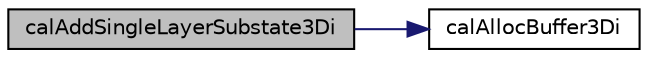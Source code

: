 digraph "calAddSingleLayerSubstate3Di"
{
  edge [fontname="Helvetica",fontsize="10",labelfontname="Helvetica",labelfontsize="10"];
  node [fontname="Helvetica",fontsize="10",shape=record];
  rankdir="LR";
  Node1 [label="calAddSingleLayerSubstate3Di",height=0.2,width=0.4,color="black", fillcolor="grey75", style="filled" fontcolor="black"];
  Node1 -> Node2 [color="midnightblue",fontsize="10",style="solid",fontname="Helvetica"];
  Node2 [label="calAllocBuffer3Di",height=0.2,width=0.4,color="black", fillcolor="white", style="filled",URL="$cal3_d_buffer_8c.html#aa99d11f2417a2a454b479087c6000d50",tooltip="Allocates an int linearized 3D buffer. "];
}
